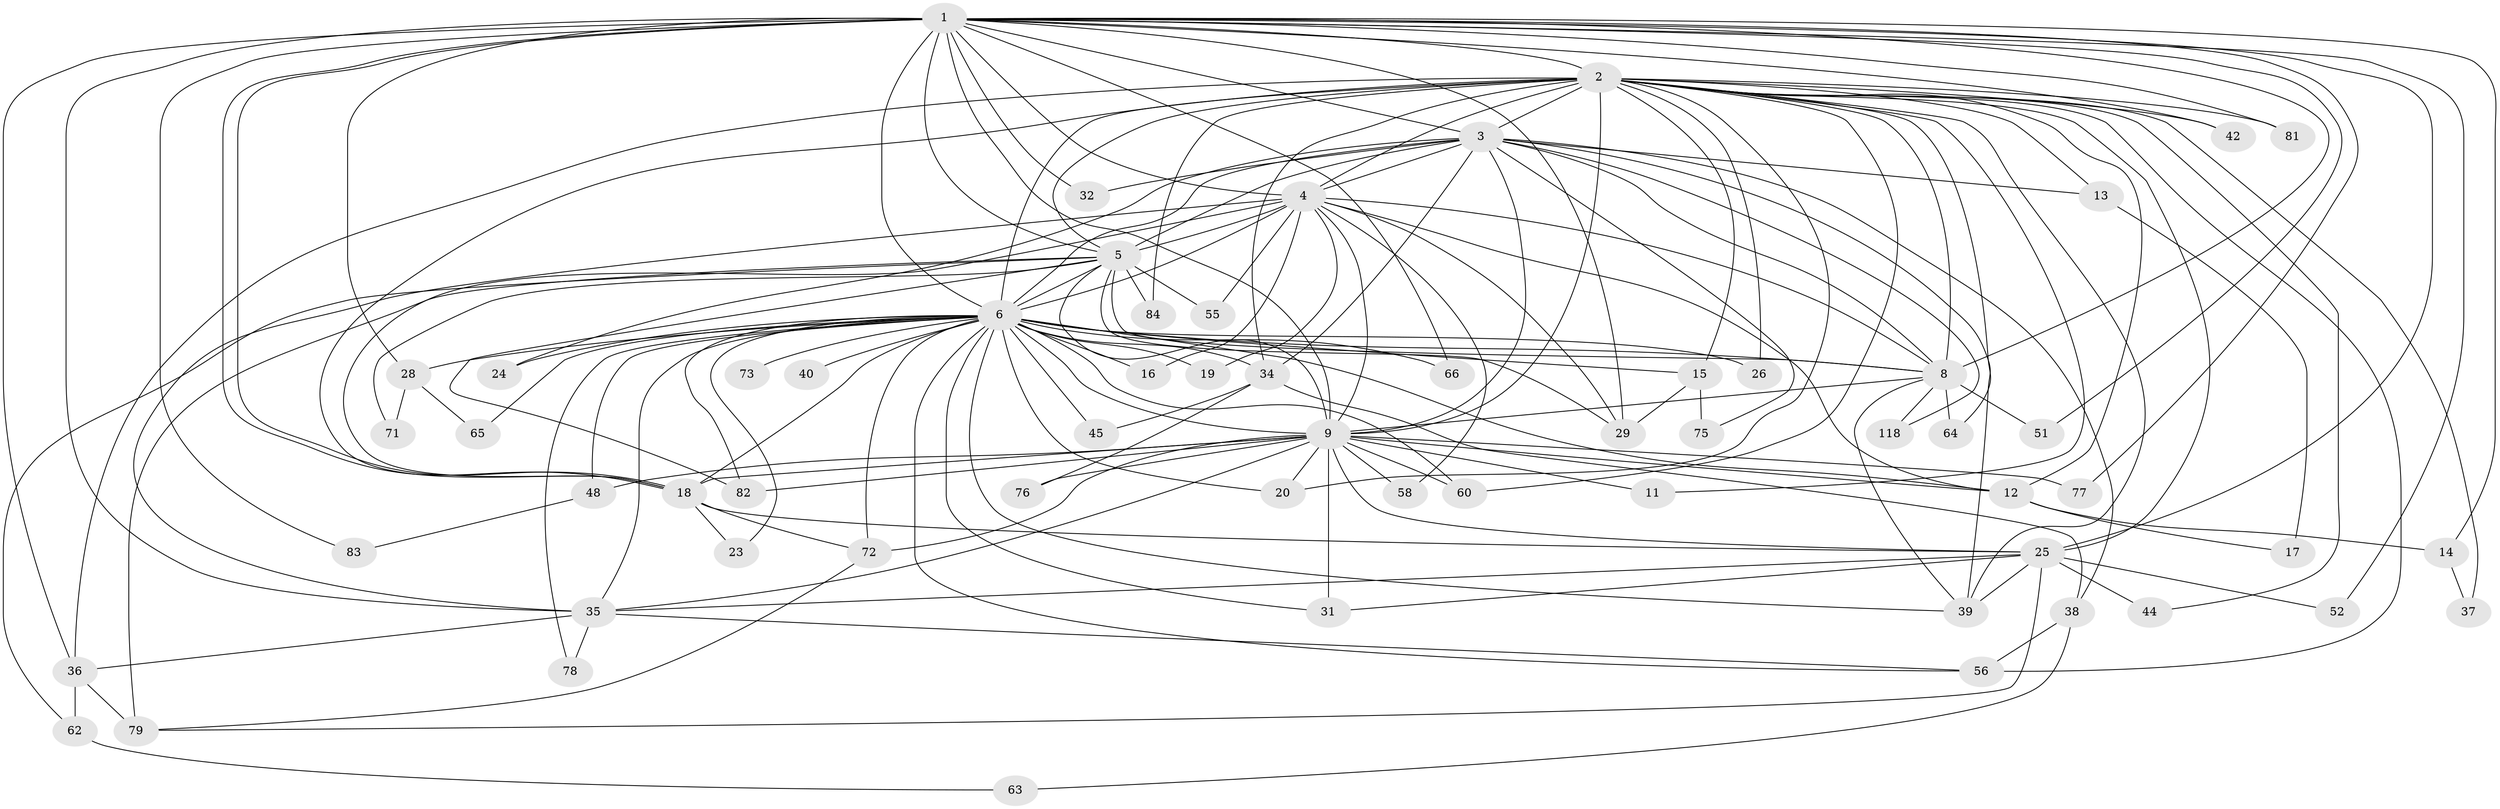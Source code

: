 // original degree distribution, {32: 0.00819672131147541, 33: 0.00819672131147541, 20: 0.00819672131147541, 23: 0.01639344262295082, 14: 0.00819672131147541, 21: 0.00819672131147541, 16: 0.00819672131147541, 27: 0.00819672131147541, 17: 0.00819672131147541, 2: 0.5901639344262295, 7: 0.00819672131147541, 3: 0.16393442622950818, 4: 0.08196721311475409, 10: 0.01639344262295082, 6: 0.02459016393442623, 8: 0.00819672131147541, 5: 0.02459016393442623}
// Generated by graph-tools (version 1.1) at 2025/14/03/09/25 04:14:02]
// undirected, 61 vertices, 159 edges
graph export_dot {
graph [start="1"]
  node [color=gray90,style=filled];
  1;
  2;
  3;
  4 [super="+41"];
  5 [super="+21"];
  6 [super="+27+89+69+10+7"];
  8 [super="+68+33"];
  9 [super="+53+43+119+121+98+93+87"];
  11;
  12 [super="+99"];
  13;
  14;
  15;
  16;
  17;
  18 [super="+61+59+109+117+101"];
  19;
  20 [super="+95"];
  23;
  24;
  25 [super="+70"];
  26;
  28;
  29 [super="+74"];
  31 [super="+120"];
  32;
  34 [super="+96"];
  35 [super="+88+57+50"];
  36 [super="+85"];
  37;
  38;
  39 [super="+46"];
  40;
  42;
  44;
  45;
  48;
  51;
  52;
  55;
  56 [super="+92"];
  58;
  60;
  62;
  63;
  64;
  65;
  66;
  71;
  72 [super="+105+111"];
  73;
  75;
  76;
  77;
  78;
  79 [super="+90+94"];
  81;
  82;
  83;
  84;
  118;
  1 -- 2;
  1 -- 3;
  1 -- 4;
  1 -- 5 [weight=2];
  1 -- 6 [weight=6];
  1 -- 8;
  1 -- 9 [weight=2];
  1 -- 14;
  1 -- 18;
  1 -- 18;
  1 -- 25 [weight=2];
  1 -- 28;
  1 -- 32;
  1 -- 35 [weight=2];
  1 -- 36;
  1 -- 42;
  1 -- 51;
  1 -- 52;
  1 -- 66;
  1 -- 77;
  1 -- 81;
  1 -- 83;
  1 -- 29;
  2 -- 3;
  2 -- 4;
  2 -- 5;
  2 -- 6 [weight=5];
  2 -- 8;
  2 -- 9 [weight=4];
  2 -- 11;
  2 -- 13;
  2 -- 15;
  2 -- 20;
  2 -- 25;
  2 -- 26;
  2 -- 37;
  2 -- 39;
  2 -- 42;
  2 -- 44;
  2 -- 56;
  2 -- 60;
  2 -- 64;
  2 -- 81;
  2 -- 84;
  2 -- 18;
  2 -- 36;
  2 -- 12;
  2 -- 34;
  3 -- 4 [weight=2];
  3 -- 5;
  3 -- 6 [weight=3];
  3 -- 8;
  3 -- 9 [weight=3];
  3 -- 13;
  3 -- 24;
  3 -- 32;
  3 -- 34;
  3 -- 38;
  3 -- 75;
  3 -- 118;
  3 -- 39;
  4 -- 5 [weight=2];
  4 -- 6 [weight=6];
  4 -- 8;
  4 -- 9 [weight=2];
  4 -- 12;
  4 -- 16;
  4 -- 19;
  4 -- 35;
  4 -- 55;
  4 -- 58;
  4 -- 18;
  4 -- 29;
  5 -- 6 [weight=3];
  5 -- 8;
  5 -- 9;
  5 -- 62;
  5 -- 71;
  5 -- 84;
  5 -- 82;
  5 -- 55;
  5 -- 29 [weight=2];
  5 -- 79;
  6 -- 8 [weight=6];
  6 -- 9 [weight=6];
  6 -- 15;
  6 -- 19;
  6 -- 20;
  6 -- 24;
  6 -- 26;
  6 -- 31;
  6 -- 78;
  6 -- 82;
  6 -- 65;
  6 -- 34;
  6 -- 40;
  6 -- 12;
  6 -- 66;
  6 -- 73;
  6 -- 72;
  6 -- 16;
  6 -- 18;
  6 -- 23;
  6 -- 28;
  6 -- 35;
  6 -- 39;
  6 -- 45;
  6 -- 48;
  6 -- 56;
  6 -- 60;
  8 -- 9;
  8 -- 39;
  8 -- 51;
  8 -- 64;
  8 -- 118;
  9 -- 11;
  9 -- 12 [weight=2];
  9 -- 48;
  9 -- 77;
  9 -- 35;
  9 -- 18 [weight=2];
  9 -- 31;
  9 -- 72 [weight=2];
  9 -- 58;
  9 -- 25;
  9 -- 76;
  9 -- 20;
  9 -- 60;
  9 -- 82;
  12 -- 14;
  12 -- 17;
  13 -- 17;
  14 -- 37;
  15 -- 29;
  15 -- 75;
  18 -- 23;
  18 -- 72;
  18 -- 25;
  25 -- 31;
  25 -- 44;
  25 -- 52;
  25 -- 79;
  25 -- 35;
  25 -- 39;
  28 -- 65;
  28 -- 71;
  34 -- 38;
  34 -- 45;
  34 -- 76;
  35 -- 36;
  35 -- 78;
  35 -- 56;
  36 -- 62;
  36 -- 79;
  38 -- 56 [weight=2];
  38 -- 63;
  48 -- 83;
  62 -- 63;
  72 -- 79;
}
